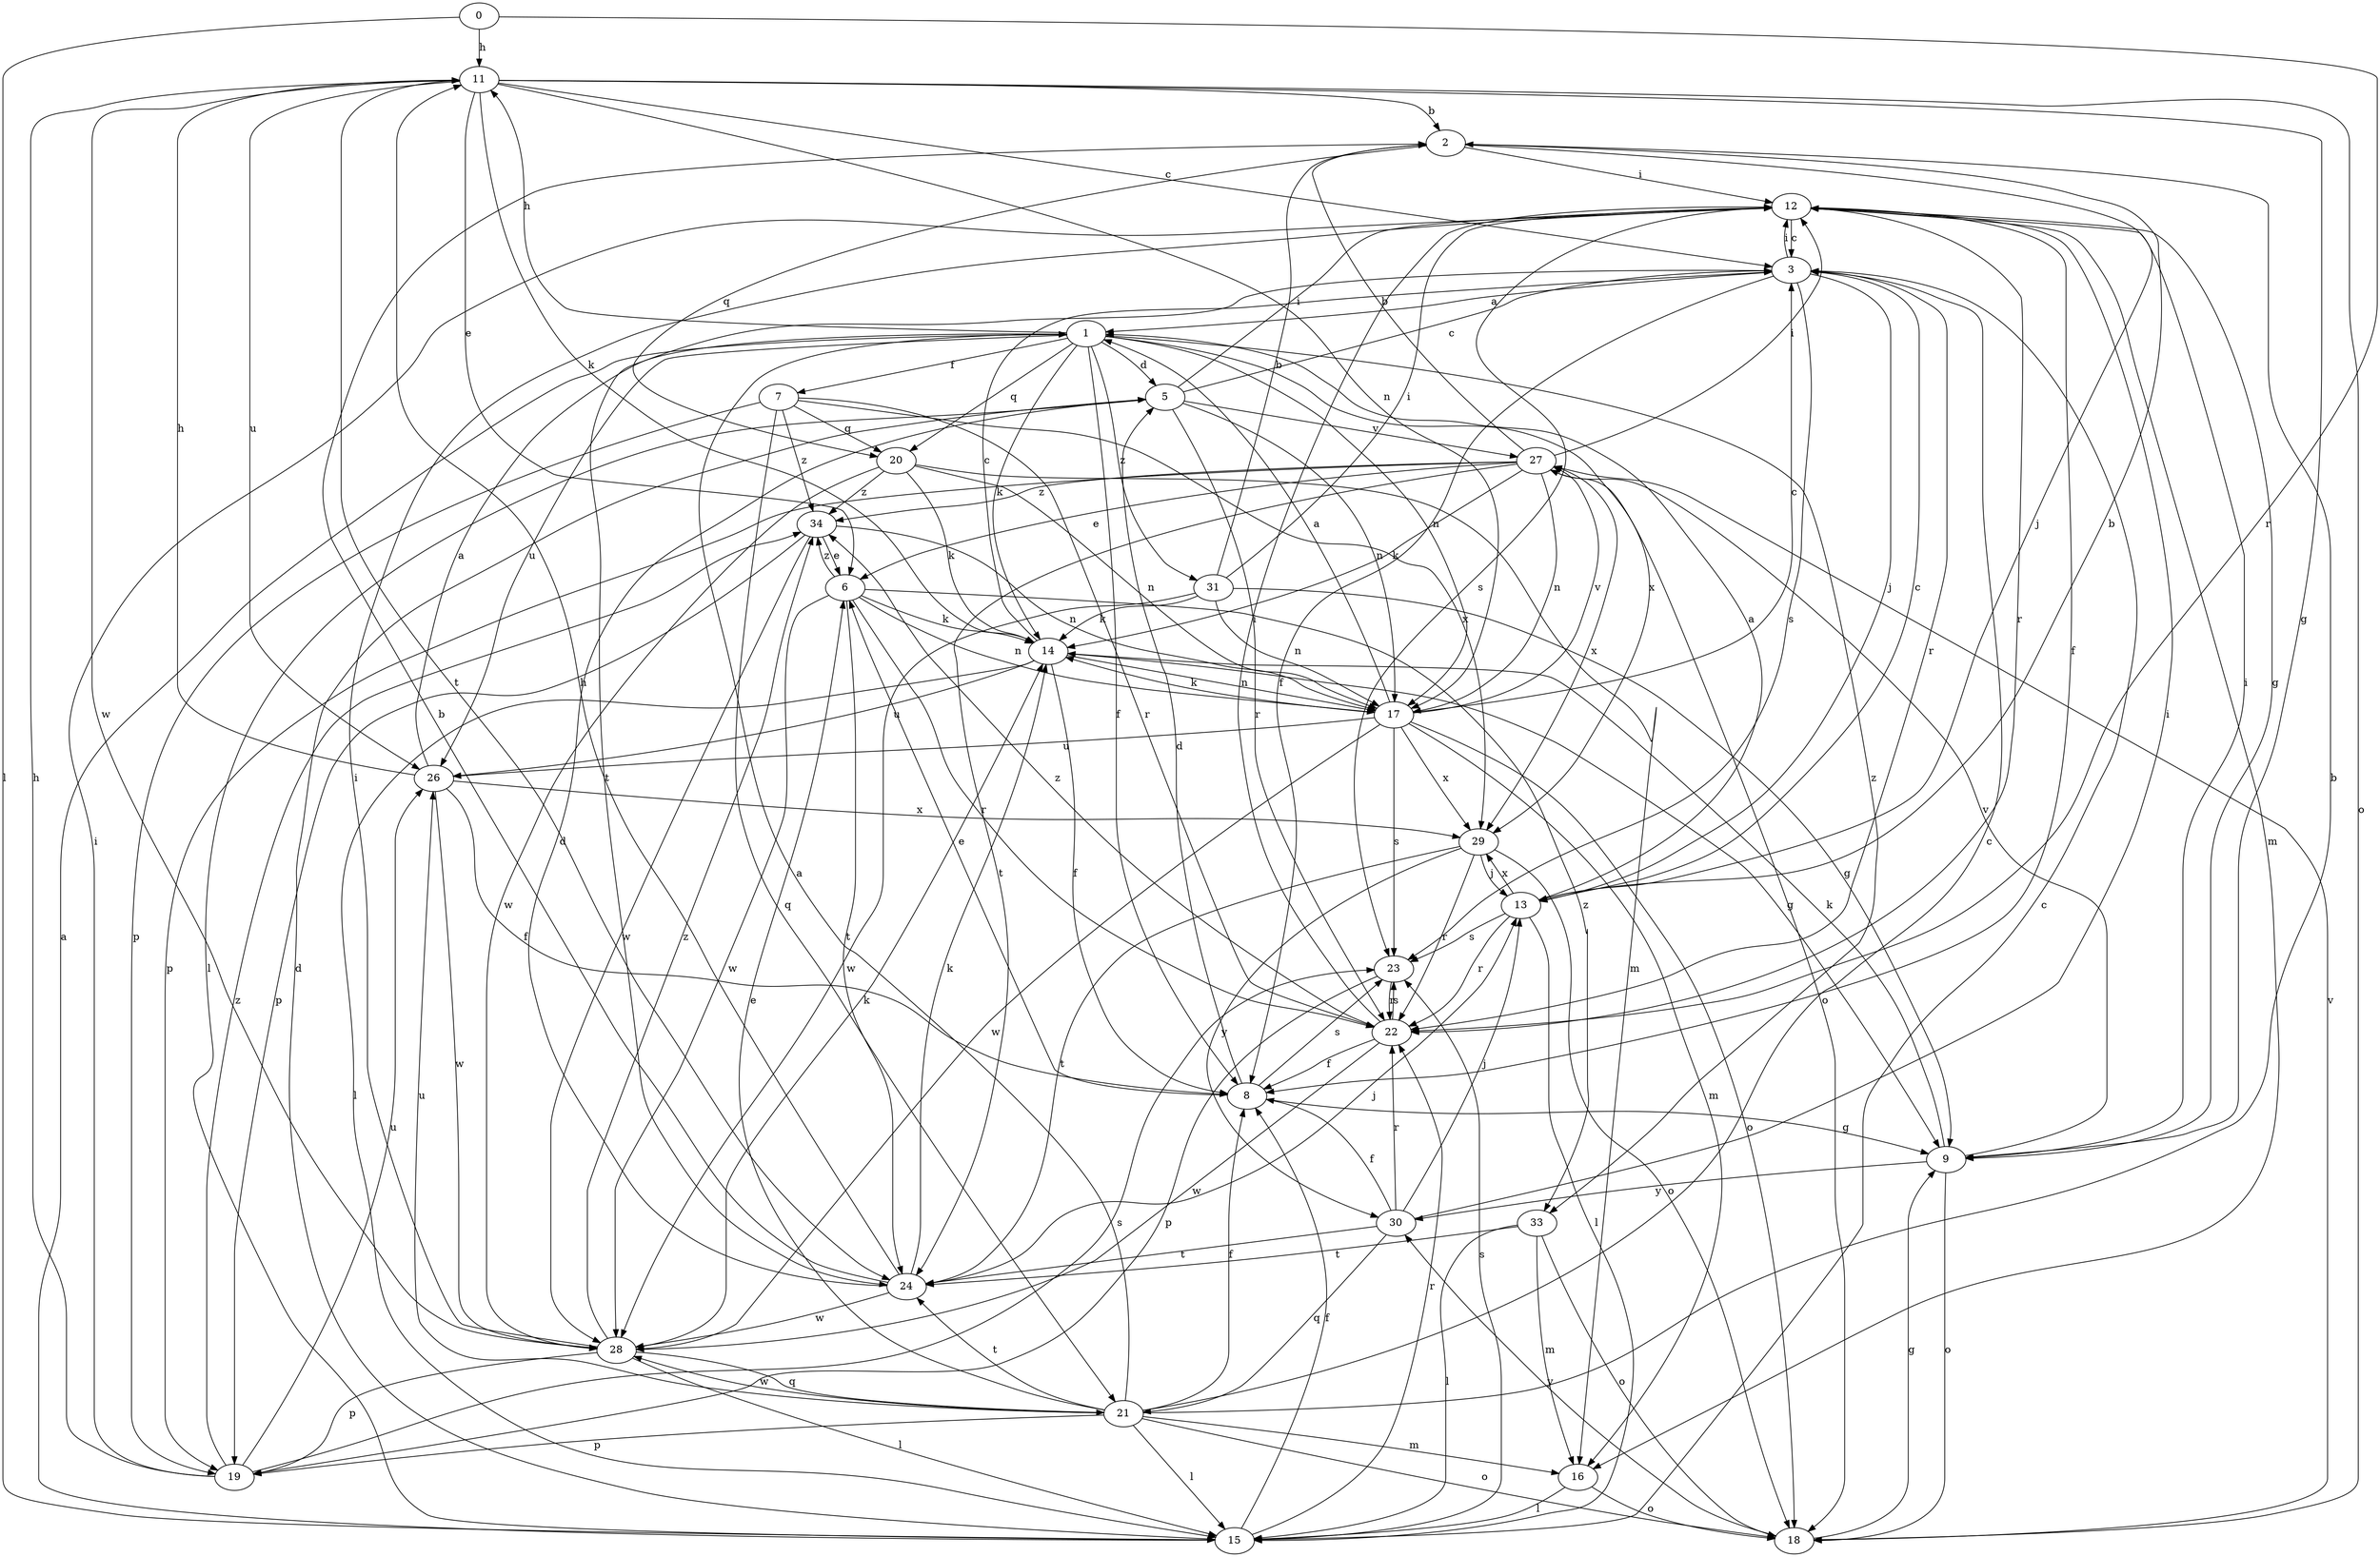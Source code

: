 strict digraph  {
0;
1;
2;
3;
5;
6;
7;
8;
9;
11;
12;
13;
14;
15;
16;
17;
18;
19;
20;
21;
22;
23;
24;
26;
27;
28;
29;
30;
31;
33;
34;
0 -> 11  [label=h];
0 -> 15  [label=l];
0 -> 22  [label=r];
1 -> 5  [label=d];
1 -> 7  [label=f];
1 -> 8  [label=f];
1 -> 11  [label=h];
1 -> 14  [label=k];
1 -> 17  [label=n];
1 -> 20  [label=q];
1 -> 26  [label=u];
1 -> 29  [label=x];
1 -> 31  [label=z];
1 -> 33  [label=z];
2 -> 12  [label=i];
2 -> 13  [label=j];
2 -> 20  [label=q];
3 -> 1  [label=a];
3 -> 8  [label=f];
3 -> 12  [label=i];
3 -> 13  [label=j];
3 -> 22  [label=r];
3 -> 23  [label=s];
3 -> 24  [label=t];
5 -> 3  [label=c];
5 -> 12  [label=i];
5 -> 15  [label=l];
5 -> 17  [label=n];
5 -> 22  [label=r];
5 -> 27  [label=v];
6 -> 14  [label=k];
6 -> 17  [label=n];
6 -> 22  [label=r];
6 -> 24  [label=t];
6 -> 28  [label=w];
6 -> 33  [label=z];
6 -> 34  [label=z];
7 -> 19  [label=p];
7 -> 20  [label=q];
7 -> 21  [label=q];
7 -> 22  [label=r];
7 -> 29  [label=x];
7 -> 34  [label=z];
8 -> 5  [label=d];
8 -> 6  [label=e];
8 -> 9  [label=g];
8 -> 23  [label=s];
9 -> 12  [label=i];
9 -> 14  [label=k];
9 -> 18  [label=o];
9 -> 27  [label=v];
9 -> 30  [label=y];
11 -> 2  [label=b];
11 -> 3  [label=c];
11 -> 6  [label=e];
11 -> 9  [label=g];
11 -> 14  [label=k];
11 -> 17  [label=n];
11 -> 18  [label=o];
11 -> 24  [label=t];
11 -> 26  [label=u];
11 -> 28  [label=w];
12 -> 3  [label=c];
12 -> 8  [label=f];
12 -> 9  [label=g];
12 -> 16  [label=m];
12 -> 22  [label=r];
12 -> 23  [label=s];
13 -> 1  [label=a];
13 -> 2  [label=b];
13 -> 3  [label=c];
13 -> 15  [label=l];
13 -> 22  [label=r];
13 -> 23  [label=s];
13 -> 29  [label=x];
14 -> 3  [label=c];
14 -> 8  [label=f];
14 -> 9  [label=g];
14 -> 15  [label=l];
14 -> 17  [label=n];
14 -> 26  [label=u];
15 -> 1  [label=a];
15 -> 3  [label=c];
15 -> 5  [label=d];
15 -> 8  [label=f];
15 -> 22  [label=r];
15 -> 23  [label=s];
16 -> 15  [label=l];
16 -> 18  [label=o];
17 -> 1  [label=a];
17 -> 3  [label=c];
17 -> 14  [label=k];
17 -> 16  [label=m];
17 -> 18  [label=o];
17 -> 23  [label=s];
17 -> 26  [label=u];
17 -> 27  [label=v];
17 -> 28  [label=w];
17 -> 29  [label=x];
18 -> 9  [label=g];
18 -> 27  [label=v];
18 -> 30  [label=y];
19 -> 11  [label=h];
19 -> 12  [label=i];
19 -> 23  [label=s];
19 -> 26  [label=u];
19 -> 34  [label=z];
20 -> 14  [label=k];
20 -> 16  [label=m];
20 -> 17  [label=n];
20 -> 28  [label=w];
20 -> 34  [label=z];
21 -> 1  [label=a];
21 -> 2  [label=b];
21 -> 3  [label=c];
21 -> 6  [label=e];
21 -> 8  [label=f];
21 -> 15  [label=l];
21 -> 16  [label=m];
21 -> 18  [label=o];
21 -> 19  [label=p];
21 -> 24  [label=t];
21 -> 26  [label=u];
21 -> 28  [label=w];
22 -> 8  [label=f];
22 -> 12  [label=i];
22 -> 23  [label=s];
22 -> 28  [label=w];
22 -> 34  [label=z];
23 -> 19  [label=p];
23 -> 22  [label=r];
24 -> 2  [label=b];
24 -> 5  [label=d];
24 -> 11  [label=h];
24 -> 13  [label=j];
24 -> 14  [label=k];
24 -> 28  [label=w];
26 -> 1  [label=a];
26 -> 8  [label=f];
26 -> 11  [label=h];
26 -> 28  [label=w];
26 -> 29  [label=x];
27 -> 2  [label=b];
27 -> 6  [label=e];
27 -> 12  [label=i];
27 -> 14  [label=k];
27 -> 17  [label=n];
27 -> 18  [label=o];
27 -> 19  [label=p];
27 -> 24  [label=t];
27 -> 29  [label=x];
27 -> 34  [label=z];
28 -> 12  [label=i];
28 -> 14  [label=k];
28 -> 15  [label=l];
28 -> 19  [label=p];
28 -> 21  [label=q];
28 -> 34  [label=z];
29 -> 13  [label=j];
29 -> 18  [label=o];
29 -> 22  [label=r];
29 -> 24  [label=t];
29 -> 30  [label=y];
30 -> 8  [label=f];
30 -> 12  [label=i];
30 -> 13  [label=j];
30 -> 21  [label=q];
30 -> 22  [label=r];
30 -> 24  [label=t];
31 -> 2  [label=b];
31 -> 9  [label=g];
31 -> 12  [label=i];
31 -> 14  [label=k];
31 -> 17  [label=n];
31 -> 28  [label=w];
33 -> 15  [label=l];
33 -> 16  [label=m];
33 -> 18  [label=o];
33 -> 24  [label=t];
34 -> 6  [label=e];
34 -> 17  [label=n];
34 -> 19  [label=p];
34 -> 28  [label=w];
}
